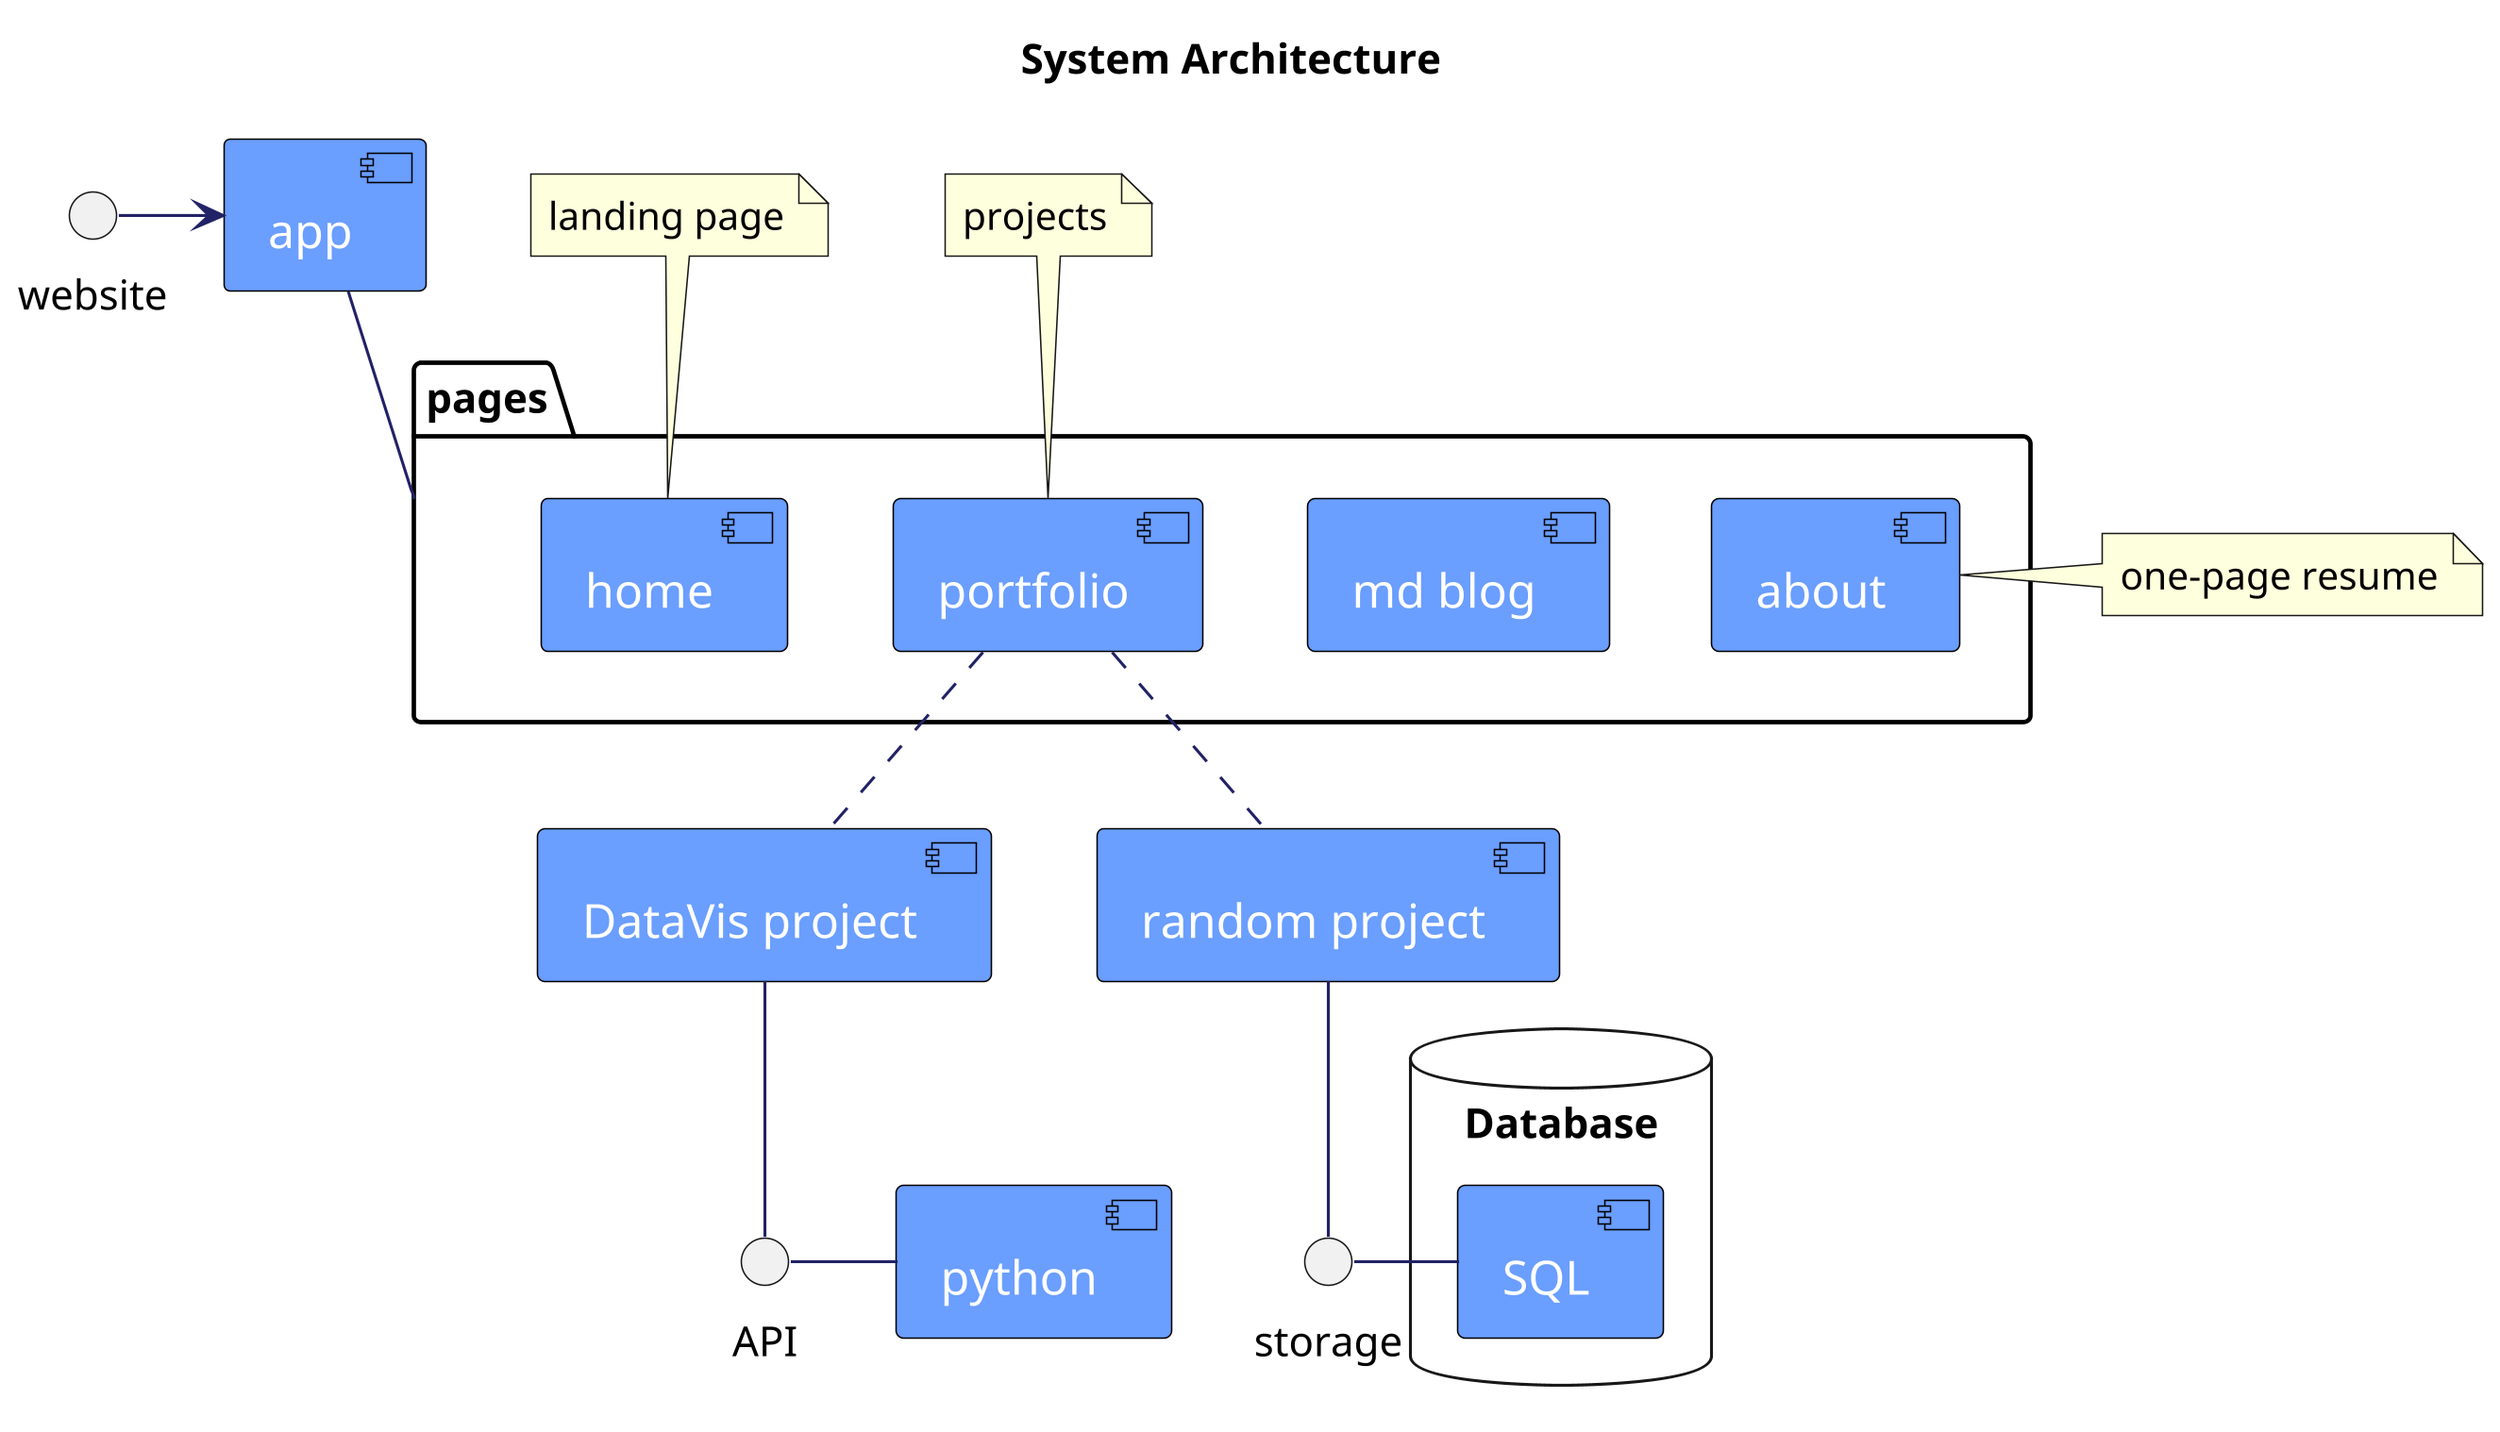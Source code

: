 @startuml sys
skinparam Dpi 300

skinparam component {
  FontColor          white
  AttributeFontColor black
  FontSize           16
  AttributeFontSize  14
  BackgroundColor    #6A9EFF
  BorderColor        black
  ArrowColor         #222266
}

title System Architecture
skinparam componentStyle uml2

interface "API" as api
interface "storage" as storage
interface "website" as website

package pages {
  [md blog]
  [home]
  [about]
  [portfolio]
}

database "Database" {
  [SQL]
}

website -> [app]
[app] -- pages

[portfolio] .down. [DataVis project]
[portfolio] .down. [random project]

[DataVis project] -- api
[python] - api

[random project] -- storage
storage - [SQL]

note top of [home]
  landing page
end note

note right of [about]
  one-page resume
end note

note top of [portfolio]
  projects
end note

@enduml
